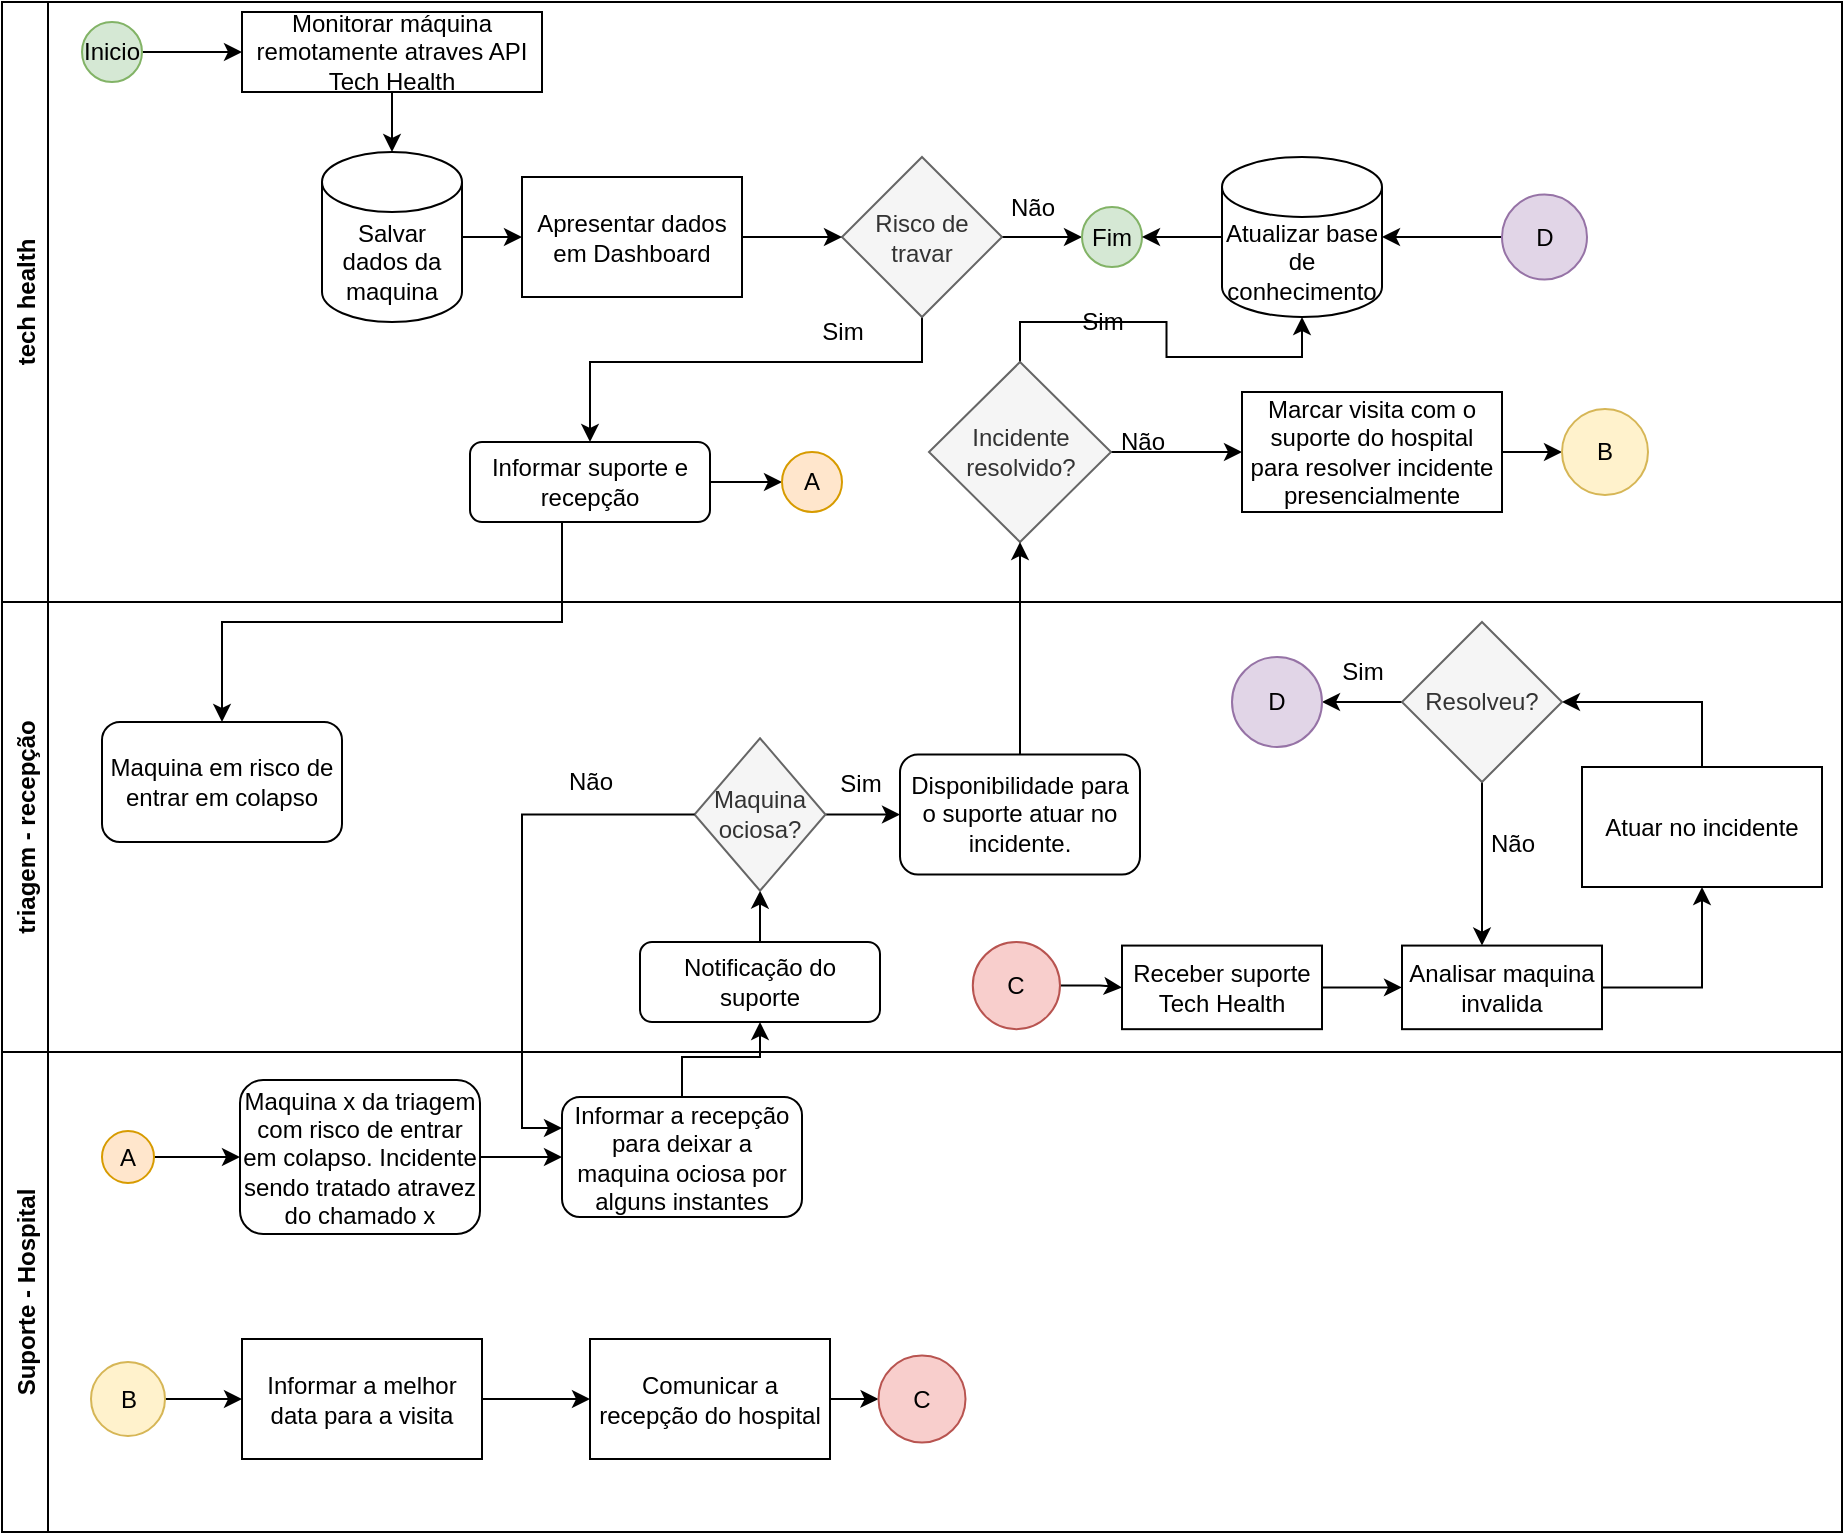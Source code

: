 <mxfile version="20.4.0" type="device"><diagram id="WRPev38YP10POumDx68h" name="Página-1"><mxGraphModel dx="1363" dy="698" grid="1" gridSize="10" guides="1" tooltips="1" connect="1" arrows="1" fold="1" page="1" pageScale="1" pageWidth="827" pageHeight="1169" math="0" shadow="0"><root><mxCell id="0"/><mxCell id="1" parent="0"/><mxCell id="RhY68AjUPSDrF-zRDI8a-1" value="tech health" style="swimlane;horizontal=0;" parent="1" vertex="1"><mxGeometry x="60" y="50" width="920" height="300" as="geometry"/></mxCell><mxCell id="RhY68AjUPSDrF-zRDI8a-6" value="" style="edgeStyle=orthogonalEdgeStyle;rounded=0;orthogonalLoop=1;jettySize=auto;html=1;" parent="RhY68AjUPSDrF-zRDI8a-1" source="RhY68AjUPSDrF-zRDI8a-4" target="RhY68AjUPSDrF-zRDI8a-5" edge="1"><mxGeometry relative="1" as="geometry"/></mxCell><mxCell id="RhY68AjUPSDrF-zRDI8a-4" value="Inicio" style="ellipse;whiteSpace=wrap;html=1;aspect=fixed;fillColor=#d5e8d4;strokeColor=#82b366;" parent="RhY68AjUPSDrF-zRDI8a-1" vertex="1"><mxGeometry x="40" y="10" width="30" height="30" as="geometry"/></mxCell><mxCell id="RhY68AjUPSDrF-zRDI8a-10" value="" style="edgeStyle=orthogonalEdgeStyle;rounded=0;orthogonalLoop=1;jettySize=auto;html=1;entryX=0.5;entryY=0;entryDx=0;entryDy=0;entryPerimeter=0;" parent="RhY68AjUPSDrF-zRDI8a-1" source="RhY68AjUPSDrF-zRDI8a-5" target="RhY68AjUPSDrF-zRDI8a-11" edge="1"><mxGeometry relative="1" as="geometry"><mxPoint x="355" y="65.0" as="targetPoint"/><Array as="points"><mxPoint x="195" y="60"/><mxPoint x="195" y="60"/></Array></mxGeometry></mxCell><mxCell id="RhY68AjUPSDrF-zRDI8a-5" value="Monitorar máquina remotamente atraves API Tech Health" style="whiteSpace=wrap;html=1;" parent="RhY68AjUPSDrF-zRDI8a-1" vertex="1"><mxGeometry x="120" y="5" width="150" height="40" as="geometry"/></mxCell><mxCell id="RhY68AjUPSDrF-zRDI8a-11" value="Salvar dados da maquina" style="shape=cylinder3;whiteSpace=wrap;html=1;boundedLbl=1;backgroundOutline=1;size=15;" parent="RhY68AjUPSDrF-zRDI8a-1" vertex="1"><mxGeometry x="160" y="75" width="70" height="85" as="geometry"/></mxCell><mxCell id="p3GHzO0YiHELzbXtjkig-7" value="" style="edgeStyle=orthogonalEdgeStyle;rounded=0;orthogonalLoop=1;jettySize=auto;html=1;" parent="RhY68AjUPSDrF-zRDI8a-1" source="p3GHzO0YiHELzbXtjkig-2" target="p3GHzO0YiHELzbXtjkig-6" edge="1"><mxGeometry relative="1" as="geometry"/></mxCell><mxCell id="p3GHzO0YiHELzbXtjkig-10" value="" style="edgeStyle=orthogonalEdgeStyle;rounded=0;orthogonalLoop=1;jettySize=auto;html=1;" parent="RhY68AjUPSDrF-zRDI8a-1" source="p3GHzO0YiHELzbXtjkig-2" target="p3GHzO0YiHELzbXtjkig-9" edge="1"><mxGeometry relative="1" as="geometry"><Array as="points"><mxPoint x="460" y="180"/><mxPoint x="294" y="180"/></Array></mxGeometry></mxCell><mxCell id="p3GHzO0YiHELzbXtjkig-2" value="Risco de travar" style="rhombus;whiteSpace=wrap;html=1;fillColor=#f5f5f5;fontColor=#333333;strokeColor=#666666;" parent="RhY68AjUPSDrF-zRDI8a-1" vertex="1"><mxGeometry x="420" y="77.5" width="80" height="80" as="geometry"/></mxCell><mxCell id="p3GHzO0YiHELzbXtjkig-26" style="edgeStyle=orthogonalEdgeStyle;rounded=0;orthogonalLoop=1;jettySize=auto;html=1;entryX=0;entryY=0.5;entryDx=0;entryDy=0;" parent="RhY68AjUPSDrF-zRDI8a-1" source="p3GHzO0YiHELzbXtjkig-3" target="p3GHzO0YiHELzbXtjkig-2" edge="1"><mxGeometry relative="1" as="geometry"/></mxCell><mxCell id="p3GHzO0YiHELzbXtjkig-3" value="Apresentar dados em Dashboard" style="whiteSpace=wrap;html=1;" parent="RhY68AjUPSDrF-zRDI8a-1" vertex="1"><mxGeometry x="260" y="87.5" width="110" height="60" as="geometry"/></mxCell><mxCell id="p3GHzO0YiHELzbXtjkig-4" value="" style="edgeStyle=orthogonalEdgeStyle;rounded=0;orthogonalLoop=1;jettySize=auto;html=1;exitX=1;exitY=0.5;exitDx=0;exitDy=0;exitPerimeter=0;" parent="RhY68AjUPSDrF-zRDI8a-1" source="RhY68AjUPSDrF-zRDI8a-11" target="p3GHzO0YiHELzbXtjkig-3" edge="1"><mxGeometry relative="1" as="geometry"/></mxCell><mxCell id="p3GHzO0YiHELzbXtjkig-6" value="Fim" style="ellipse;whiteSpace=wrap;html=1;aspect=fixed;fillColor=#d5e8d4;strokeColor=#82b366;" parent="RhY68AjUPSDrF-zRDI8a-1" vertex="1"><mxGeometry x="540" y="102.5" width="30" height="30" as="geometry"/></mxCell><mxCell id="p3GHzO0YiHELzbXtjkig-32" value="" style="edgeStyle=orthogonalEdgeStyle;rounded=0;orthogonalLoop=1;jettySize=auto;html=1;entryX=0;entryY=0.5;entryDx=0;entryDy=0;" parent="RhY68AjUPSDrF-zRDI8a-1" source="p3GHzO0YiHELzbXtjkig-9" target="p3GHzO0YiHELzbXtjkig-14" edge="1"><mxGeometry relative="1" as="geometry"><mxPoint x="770" y="210" as="targetPoint"/></mxGeometry></mxCell><mxCell id="p3GHzO0YiHELzbXtjkig-9" value="Informar suporte e recepção" style="rounded=1;whiteSpace=wrap;html=1;" parent="RhY68AjUPSDrF-zRDI8a-1" vertex="1"><mxGeometry x="234" y="220" width="120" height="40" as="geometry"/></mxCell><mxCell id="p3GHzO0YiHELzbXtjkig-11" value="Sim" style="text;html=1;align=center;verticalAlign=middle;resizable=0;points=[];autosize=1;strokeColor=none;fillColor=none;" parent="RhY68AjUPSDrF-zRDI8a-1" vertex="1"><mxGeometry x="400" y="150" width="40" height="30" as="geometry"/></mxCell><mxCell id="p3GHzO0YiHELzbXtjkig-14" value="A" style="ellipse;whiteSpace=wrap;html=1;aspect=fixed;fillColor=#ffe6cc;strokeColor=#d79b00;" parent="RhY68AjUPSDrF-zRDI8a-1" vertex="1"><mxGeometry x="390" y="225" width="30" height="30" as="geometry"/></mxCell><mxCell id="p3GHzO0YiHELzbXtjkig-8" value="Não" style="text;html=1;align=center;verticalAlign=middle;resizable=0;points=[];autosize=1;strokeColor=none;fillColor=none;" parent="RhY68AjUPSDrF-zRDI8a-1" vertex="1"><mxGeometry x="490" y="87.5" width="50" height="30" as="geometry"/></mxCell><mxCell id="NtI3rHj_ovQ1qyaB5y9a-8" style="edgeStyle=orthogonalEdgeStyle;rounded=0;orthogonalLoop=1;jettySize=auto;html=1;exitX=0.5;exitY=0;exitDx=0;exitDy=0;" parent="RhY68AjUPSDrF-zRDI8a-1" source="NtI3rHj_ovQ1qyaB5y9a-3" target="NtI3rHj_ovQ1qyaB5y9a-6" edge="1"><mxGeometry relative="1" as="geometry"/></mxCell><mxCell id="NtI3rHj_ovQ1qyaB5y9a-11" value="" style="edgeStyle=orthogonalEdgeStyle;rounded=0;orthogonalLoop=1;jettySize=auto;html=1;" parent="RhY68AjUPSDrF-zRDI8a-1" source="NtI3rHj_ovQ1qyaB5y9a-3" target="NtI3rHj_ovQ1qyaB5y9a-10" edge="1"><mxGeometry relative="1" as="geometry"/></mxCell><mxCell id="NtI3rHj_ovQ1qyaB5y9a-3" value="Incidente resolvido?" style="rhombus;whiteSpace=wrap;html=1;fillColor=#f5f5f5;fontColor=#333333;strokeColor=#666666;" parent="RhY68AjUPSDrF-zRDI8a-1" vertex="1"><mxGeometry x="463.5" y="180" width="91" height="90" as="geometry"/></mxCell><mxCell id="NtI3rHj_ovQ1qyaB5y9a-7" style="edgeStyle=orthogonalEdgeStyle;rounded=0;orthogonalLoop=1;jettySize=auto;html=1;entryX=1;entryY=0.5;entryDx=0;entryDy=0;" parent="RhY68AjUPSDrF-zRDI8a-1" source="NtI3rHj_ovQ1qyaB5y9a-6" target="p3GHzO0YiHELzbXtjkig-6" edge="1"><mxGeometry relative="1" as="geometry"/></mxCell><mxCell id="NtI3rHj_ovQ1qyaB5y9a-6" value="Atualizar base de conhecimento" style="shape=cylinder3;whiteSpace=wrap;html=1;boundedLbl=1;backgroundOutline=1;size=15;" parent="RhY68AjUPSDrF-zRDI8a-1" vertex="1"><mxGeometry x="610" y="77.5" width="80" height="80" as="geometry"/></mxCell><mxCell id="NtI3rHj_ovQ1qyaB5y9a-14" value="" style="edgeStyle=orthogonalEdgeStyle;rounded=0;orthogonalLoop=1;jettySize=auto;html=1;" parent="RhY68AjUPSDrF-zRDI8a-1" source="NtI3rHj_ovQ1qyaB5y9a-10" target="NtI3rHj_ovQ1qyaB5y9a-13" edge="1"><mxGeometry relative="1" as="geometry"/></mxCell><mxCell id="NtI3rHj_ovQ1qyaB5y9a-10" value="Marcar visita com o suporte do hospital para resolver incidente presencialmente" style="whiteSpace=wrap;html=1;" parent="RhY68AjUPSDrF-zRDI8a-1" vertex="1"><mxGeometry x="620" y="195" width="130" height="60" as="geometry"/></mxCell><mxCell id="NtI3rHj_ovQ1qyaB5y9a-13" value="B" style="ellipse;whiteSpace=wrap;html=1;aspect=fixed;fillColor=#fff2cc;strokeColor=#d6b656;" parent="RhY68AjUPSDrF-zRDI8a-1" vertex="1"><mxGeometry x="780" y="203.5" width="43" height="43" as="geometry"/></mxCell><mxCell id="RhY68AjUPSDrF-zRDI8a-3" value="triagem - recepção" style="swimlane;horizontal=0;" parent="RhY68AjUPSDrF-zRDI8a-1" vertex="1"><mxGeometry y="300" width="920" height="225" as="geometry"/></mxCell><mxCell id="p3GHzO0YiHELzbXtjkig-12" value="Maquina em risco de entrar em colapso" style="whiteSpace=wrap;html=1;rounded=1;" parent="RhY68AjUPSDrF-zRDI8a-3" vertex="1"><mxGeometry x="50" y="60" width="120" height="60" as="geometry"/></mxCell><mxCell id="p3GHzO0YiHELzbXtjkig-25" value="" style="edgeStyle=orthogonalEdgeStyle;rounded=0;orthogonalLoop=1;jettySize=auto;html=1;" parent="RhY68AjUPSDrF-zRDI8a-3" source="p3GHzO0YiHELzbXtjkig-22" target="p3GHzO0YiHELzbXtjkig-24" edge="1"><mxGeometry relative="1" as="geometry"/></mxCell><mxCell id="p3GHzO0YiHELzbXtjkig-22" value="Notificação do suporte" style="whiteSpace=wrap;html=1;rounded=1;" parent="RhY68AjUPSDrF-zRDI8a-3" vertex="1"><mxGeometry x="319" y="170" width="120" height="40" as="geometry"/></mxCell><mxCell id="p3GHzO0YiHELzbXtjkig-39" value="" style="edgeStyle=orthogonalEdgeStyle;rounded=0;orthogonalLoop=1;jettySize=auto;html=1;" parent="RhY68AjUPSDrF-zRDI8a-3" source="p3GHzO0YiHELzbXtjkig-24" target="p3GHzO0YiHELzbXtjkig-35" edge="1"><mxGeometry relative="1" as="geometry"/></mxCell><mxCell id="p3GHzO0YiHELzbXtjkig-24" value="Maquina ociosa?" style="rhombus;whiteSpace=wrap;html=1;fillColor=#f5f5f5;fontColor=#333333;strokeColor=#666666;" parent="RhY68AjUPSDrF-zRDI8a-3" vertex="1"><mxGeometry x="346.25" y="68.13" width="65.5" height="76.25" as="geometry"/></mxCell><mxCell id="RhY68AjUPSDrF-zRDI8a-2" value="Suporte - Hospital" style="swimlane;horizontal=0;" parent="RhY68AjUPSDrF-zRDI8a-3" vertex="1"><mxGeometry y="225" width="920" height="240" as="geometry"/></mxCell><mxCell id="p3GHzO0YiHELzbXtjkig-18" value="" style="edgeStyle=orthogonalEdgeStyle;rounded=0;orthogonalLoop=1;jettySize=auto;html=1;" parent="RhY68AjUPSDrF-zRDI8a-2" source="p3GHzO0YiHELzbXtjkig-16" target="p3GHzO0YiHELzbXtjkig-17" edge="1"><mxGeometry relative="1" as="geometry"/></mxCell><mxCell id="p3GHzO0YiHELzbXtjkig-16" value="A" style="ellipse;whiteSpace=wrap;html=1;aspect=fixed;fillColor=#ffe6cc;strokeColor=#d79b00;" parent="RhY68AjUPSDrF-zRDI8a-2" vertex="1"><mxGeometry x="50" y="39.5" width="26" height="26" as="geometry"/></mxCell><mxCell id="p3GHzO0YiHELzbXtjkig-17" value="Maquina x da triagem com risco de entrar em colapso. Incidente sendo tratado atravez do chamado x" style="rounded=1;whiteSpace=wrap;html=1;" parent="RhY68AjUPSDrF-zRDI8a-2" vertex="1"><mxGeometry x="119" y="14" width="120" height="77" as="geometry"/></mxCell><mxCell id="p3GHzO0YiHELzbXtjkig-20" value="Informar a recepção para deixar a maquina ociosa por alguns instantes" style="whiteSpace=wrap;html=1;rounded=1;" parent="RhY68AjUPSDrF-zRDI8a-2" vertex="1"><mxGeometry x="280" y="22.5" width="120" height="60" as="geometry"/></mxCell><mxCell id="p3GHzO0YiHELzbXtjkig-21" value="" style="edgeStyle=orthogonalEdgeStyle;rounded=0;orthogonalLoop=1;jettySize=auto;html=1;" parent="RhY68AjUPSDrF-zRDI8a-2" source="p3GHzO0YiHELzbXtjkig-17" target="p3GHzO0YiHELzbXtjkig-20" edge="1"><mxGeometry relative="1" as="geometry"/></mxCell><mxCell id="NtI3rHj_ovQ1qyaB5y9a-18" value="" style="edgeStyle=orthogonalEdgeStyle;rounded=0;orthogonalLoop=1;jettySize=auto;html=1;" parent="RhY68AjUPSDrF-zRDI8a-2" source="NtI3rHj_ovQ1qyaB5y9a-15" target="NtI3rHj_ovQ1qyaB5y9a-17" edge="1"><mxGeometry relative="1" as="geometry"/></mxCell><mxCell id="NtI3rHj_ovQ1qyaB5y9a-15" value="B" style="ellipse;whiteSpace=wrap;html=1;aspect=fixed;fillColor=#fff2cc;strokeColor=#d6b656;" parent="RhY68AjUPSDrF-zRDI8a-2" vertex="1"><mxGeometry x="44.5" y="155" width="37" height="37" as="geometry"/></mxCell><mxCell id="NtI3rHj_ovQ1qyaB5y9a-20" value="" style="edgeStyle=orthogonalEdgeStyle;rounded=0;orthogonalLoop=1;jettySize=auto;html=1;" parent="RhY68AjUPSDrF-zRDI8a-2" source="NtI3rHj_ovQ1qyaB5y9a-17" target="NtI3rHj_ovQ1qyaB5y9a-19" edge="1"><mxGeometry relative="1" as="geometry"/></mxCell><mxCell id="NtI3rHj_ovQ1qyaB5y9a-17" value="Informar a melhor data para a visita" style="whiteSpace=wrap;html=1;" parent="RhY68AjUPSDrF-zRDI8a-2" vertex="1"><mxGeometry x="120" y="143.5" width="120" height="60" as="geometry"/></mxCell><mxCell id="NtI3rHj_ovQ1qyaB5y9a-22" value="" style="edgeStyle=orthogonalEdgeStyle;rounded=0;orthogonalLoop=1;jettySize=auto;html=1;" parent="RhY68AjUPSDrF-zRDI8a-2" source="NtI3rHj_ovQ1qyaB5y9a-19" target="NtI3rHj_ovQ1qyaB5y9a-21" edge="1"><mxGeometry relative="1" as="geometry"/></mxCell><mxCell id="NtI3rHj_ovQ1qyaB5y9a-19" value="Comunicar a recepção do hospital" style="whiteSpace=wrap;html=1;" parent="RhY68AjUPSDrF-zRDI8a-2" vertex="1"><mxGeometry x="294" y="143.5" width="120" height="60" as="geometry"/></mxCell><mxCell id="NtI3rHj_ovQ1qyaB5y9a-21" value="C" style="ellipse;whiteSpace=wrap;html=1;aspect=fixed;fillColor=#f8cecc;strokeColor=#b85450;" parent="RhY68AjUPSDrF-zRDI8a-2" vertex="1"><mxGeometry x="438.25" y="151.75" width="43.5" height="43.5" as="geometry"/></mxCell><mxCell id="p3GHzO0YiHELzbXtjkig-35" value="Disponibilidade para o suporte atuar no incidente." style="rounded=1;whiteSpace=wrap;html=1;" parent="RhY68AjUPSDrF-zRDI8a-3" vertex="1"><mxGeometry x="449" y="76.25" width="120" height="60" as="geometry"/></mxCell><mxCell id="p3GHzO0YiHELzbXtjkig-36" value="Sim" style="text;html=1;align=center;verticalAlign=middle;resizable=0;points=[];autosize=1;strokeColor=none;fillColor=none;" parent="RhY68AjUPSDrF-zRDI8a-3" vertex="1"><mxGeometry x="409" y="76.25" width="40" height="30" as="geometry"/></mxCell><mxCell id="p3GHzO0YiHELzbXtjkig-38" value="Não" style="text;html=1;align=center;verticalAlign=middle;resizable=0;points=[];autosize=1;strokeColor=none;fillColor=none;" parent="RhY68AjUPSDrF-zRDI8a-3" vertex="1"><mxGeometry x="269" y="75" width="50" height="30" as="geometry"/></mxCell><mxCell id="p3GHzO0YiHELzbXtjkig-23" value="" style="edgeStyle=orthogonalEdgeStyle;rounded=0;orthogonalLoop=1;jettySize=auto;html=1;" parent="RhY68AjUPSDrF-zRDI8a-3" source="p3GHzO0YiHELzbXtjkig-20" target="p3GHzO0YiHELzbXtjkig-22" edge="1"><mxGeometry relative="1" as="geometry"/></mxCell><mxCell id="p3GHzO0YiHELzbXtjkig-37" style="edgeStyle=orthogonalEdgeStyle;rounded=0;orthogonalLoop=1;jettySize=auto;html=1;entryX=0;entryY=0.25;entryDx=0;entryDy=0;exitX=0;exitY=0.5;exitDx=0;exitDy=0;" parent="RhY68AjUPSDrF-zRDI8a-3" source="p3GHzO0YiHELzbXtjkig-24" target="p3GHzO0YiHELzbXtjkig-20" edge="1"><mxGeometry relative="1" as="geometry"><mxPoint x="300" y="240" as="targetPoint"/><Array as="points"><mxPoint x="260" y="106"/><mxPoint x="260" y="263"/><mxPoint x="280" y="263"/></Array></mxGeometry></mxCell><mxCell id="NtI3rHj_ovQ1qyaB5y9a-25" value="" style="edgeStyle=orthogonalEdgeStyle;rounded=0;orthogonalLoop=1;jettySize=auto;html=1;" parent="RhY68AjUPSDrF-zRDI8a-3" source="NtI3rHj_ovQ1qyaB5y9a-23" target="NtI3rHj_ovQ1qyaB5y9a-24" edge="1"><mxGeometry relative="1" as="geometry"/></mxCell><mxCell id="NtI3rHj_ovQ1qyaB5y9a-23" value="C" style="ellipse;whiteSpace=wrap;html=1;aspect=fixed;fillColor=#f8cecc;strokeColor=#b85450;" parent="RhY68AjUPSDrF-zRDI8a-3" vertex="1"><mxGeometry x="485.4" y="170" width="43.59" height="43.59" as="geometry"/></mxCell><mxCell id="NtI3rHj_ovQ1qyaB5y9a-27" value="" style="edgeStyle=orthogonalEdgeStyle;rounded=0;orthogonalLoop=1;jettySize=auto;html=1;" parent="RhY68AjUPSDrF-zRDI8a-3" source="NtI3rHj_ovQ1qyaB5y9a-24" target="NtI3rHj_ovQ1qyaB5y9a-26" edge="1"><mxGeometry relative="1" as="geometry"/></mxCell><mxCell id="NtI3rHj_ovQ1qyaB5y9a-24" value="Receber suporte Tech Health" style="rounded=0;whiteSpace=wrap;html=1;" parent="RhY68AjUPSDrF-zRDI8a-3" vertex="1"><mxGeometry x="560" y="171.79" width="100" height="41.8" as="geometry"/></mxCell><mxCell id="NtI3rHj_ovQ1qyaB5y9a-30" style="edgeStyle=orthogonalEdgeStyle;rounded=0;orthogonalLoop=1;jettySize=auto;html=1;entryX=0.5;entryY=1;entryDx=0;entryDy=0;exitX=1;exitY=0.5;exitDx=0;exitDy=0;" parent="RhY68AjUPSDrF-zRDI8a-3" source="NtI3rHj_ovQ1qyaB5y9a-26" target="NtI3rHj_ovQ1qyaB5y9a-28" edge="1"><mxGeometry relative="1" as="geometry"/></mxCell><mxCell id="NtI3rHj_ovQ1qyaB5y9a-26" value="Analisar maquina invalida" style="whiteSpace=wrap;html=1;rounded=0;" parent="RhY68AjUPSDrF-zRDI8a-3" vertex="1"><mxGeometry x="700" y="171.79" width="100" height="41.8" as="geometry"/></mxCell><mxCell id="NtI3rHj_ovQ1qyaB5y9a-33" style="edgeStyle=orthogonalEdgeStyle;rounded=0;orthogonalLoop=1;jettySize=auto;html=1;entryX=1;entryY=0.5;entryDx=0;entryDy=0;exitX=0.5;exitY=0;exitDx=0;exitDy=0;" parent="RhY68AjUPSDrF-zRDI8a-3" source="NtI3rHj_ovQ1qyaB5y9a-28" target="NtI3rHj_ovQ1qyaB5y9a-31" edge="1"><mxGeometry relative="1" as="geometry"/></mxCell><mxCell id="NtI3rHj_ovQ1qyaB5y9a-28" value="Atuar no incidente" style="whiteSpace=wrap;html=1;rounded=0;" parent="RhY68AjUPSDrF-zRDI8a-3" vertex="1"><mxGeometry x="790" y="82.5" width="120" height="60" as="geometry"/></mxCell><mxCell id="NtI3rHj_ovQ1qyaB5y9a-36" value="" style="edgeStyle=orthogonalEdgeStyle;rounded=0;orthogonalLoop=1;jettySize=auto;html=1;" parent="RhY68AjUPSDrF-zRDI8a-3" source="NtI3rHj_ovQ1qyaB5y9a-31" target="NtI3rHj_ovQ1qyaB5y9a-26" edge="1"><mxGeometry relative="1" as="geometry"><Array as="points"><mxPoint x="740" y="150"/><mxPoint x="740" y="150"/></Array></mxGeometry></mxCell><mxCell id="NtI3rHj_ovQ1qyaB5y9a-40" value="" style="edgeStyle=orthogonalEdgeStyle;rounded=0;orthogonalLoop=1;jettySize=auto;html=1;" parent="RhY68AjUPSDrF-zRDI8a-3" source="NtI3rHj_ovQ1qyaB5y9a-31" target="NtI3rHj_ovQ1qyaB5y9a-38" edge="1"><mxGeometry relative="1" as="geometry"/></mxCell><mxCell id="NtI3rHj_ovQ1qyaB5y9a-31" value="Resolveu?" style="rhombus;whiteSpace=wrap;html=1;rounded=0;fillColor=#f5f5f5;fontColor=#333333;strokeColor=#666666;" parent="RhY68AjUPSDrF-zRDI8a-3" vertex="1"><mxGeometry x="700" y="10.0" width="80" height="80" as="geometry"/></mxCell><mxCell id="NtI3rHj_ovQ1qyaB5y9a-37" value="Não" style="text;html=1;align=center;verticalAlign=middle;resizable=0;points=[];autosize=1;strokeColor=none;fillColor=none;" parent="RhY68AjUPSDrF-zRDI8a-3" vertex="1"><mxGeometry x="730" y="106.25" width="50" height="30" as="geometry"/></mxCell><mxCell id="NtI3rHj_ovQ1qyaB5y9a-38" value="D" style="ellipse;whiteSpace=wrap;html=1;aspect=fixed;fillColor=#e1d5e7;strokeColor=#9673a6;" parent="RhY68AjUPSDrF-zRDI8a-3" vertex="1"><mxGeometry x="615" y="27.5" width="45" height="45" as="geometry"/></mxCell><mxCell id="NtI3rHj_ovQ1qyaB5y9a-41" value="Sim" style="text;html=1;align=center;verticalAlign=middle;resizable=0;points=[];autosize=1;strokeColor=none;fillColor=none;" parent="RhY68AjUPSDrF-zRDI8a-3" vertex="1"><mxGeometry x="660" y="20" width="40" height="30" as="geometry"/></mxCell><mxCell id="p3GHzO0YiHELzbXtjkig-13" value="" style="edgeStyle=orthogonalEdgeStyle;rounded=0;orthogonalLoop=1;jettySize=auto;html=1;" parent="RhY68AjUPSDrF-zRDI8a-1" source="p3GHzO0YiHELzbXtjkig-9" target="p3GHzO0YiHELzbXtjkig-12" edge="1"><mxGeometry relative="1" as="geometry"><Array as="points"><mxPoint x="280" y="310"/><mxPoint x="110" y="310"/></Array></mxGeometry></mxCell><mxCell id="NtI3rHj_ovQ1qyaB5y9a-4" value="" style="edgeStyle=orthogonalEdgeStyle;rounded=0;orthogonalLoop=1;jettySize=auto;html=1;" parent="RhY68AjUPSDrF-zRDI8a-1" source="p3GHzO0YiHELzbXtjkig-35" target="NtI3rHj_ovQ1qyaB5y9a-3" edge="1"><mxGeometry relative="1" as="geometry"/></mxCell><mxCell id="NtI3rHj_ovQ1qyaB5y9a-44" value="" style="edgeStyle=orthogonalEdgeStyle;rounded=0;orthogonalLoop=1;jettySize=auto;html=1;" parent="RhY68AjUPSDrF-zRDI8a-1" source="NtI3rHj_ovQ1qyaB5y9a-42" target="NtI3rHj_ovQ1qyaB5y9a-6" edge="1"><mxGeometry relative="1" as="geometry"/></mxCell><mxCell id="NtI3rHj_ovQ1qyaB5y9a-42" value="D" style="ellipse;whiteSpace=wrap;html=1;aspect=fixed;fillColor=#e1d5e7;strokeColor=#9673a6;" parent="RhY68AjUPSDrF-zRDI8a-1" vertex="1"><mxGeometry x="750" y="96.25" width="42.5" height="42.5" as="geometry"/></mxCell><mxCell id="NtI3rHj_ovQ1qyaB5y9a-9" value="Sim" style="text;html=1;align=center;verticalAlign=middle;resizable=0;points=[];autosize=1;strokeColor=none;fillColor=none;" parent="1" vertex="1"><mxGeometry x="590" y="195" width="40" height="30" as="geometry"/></mxCell><mxCell id="NtI3rHj_ovQ1qyaB5y9a-12" value="Não" style="text;html=1;align=center;verticalAlign=middle;resizable=0;points=[];autosize=1;strokeColor=none;fillColor=none;" parent="1" vertex="1"><mxGeometry x="605" y="255" width="50" height="30" as="geometry"/></mxCell></root></mxGraphModel></diagram></mxfile>